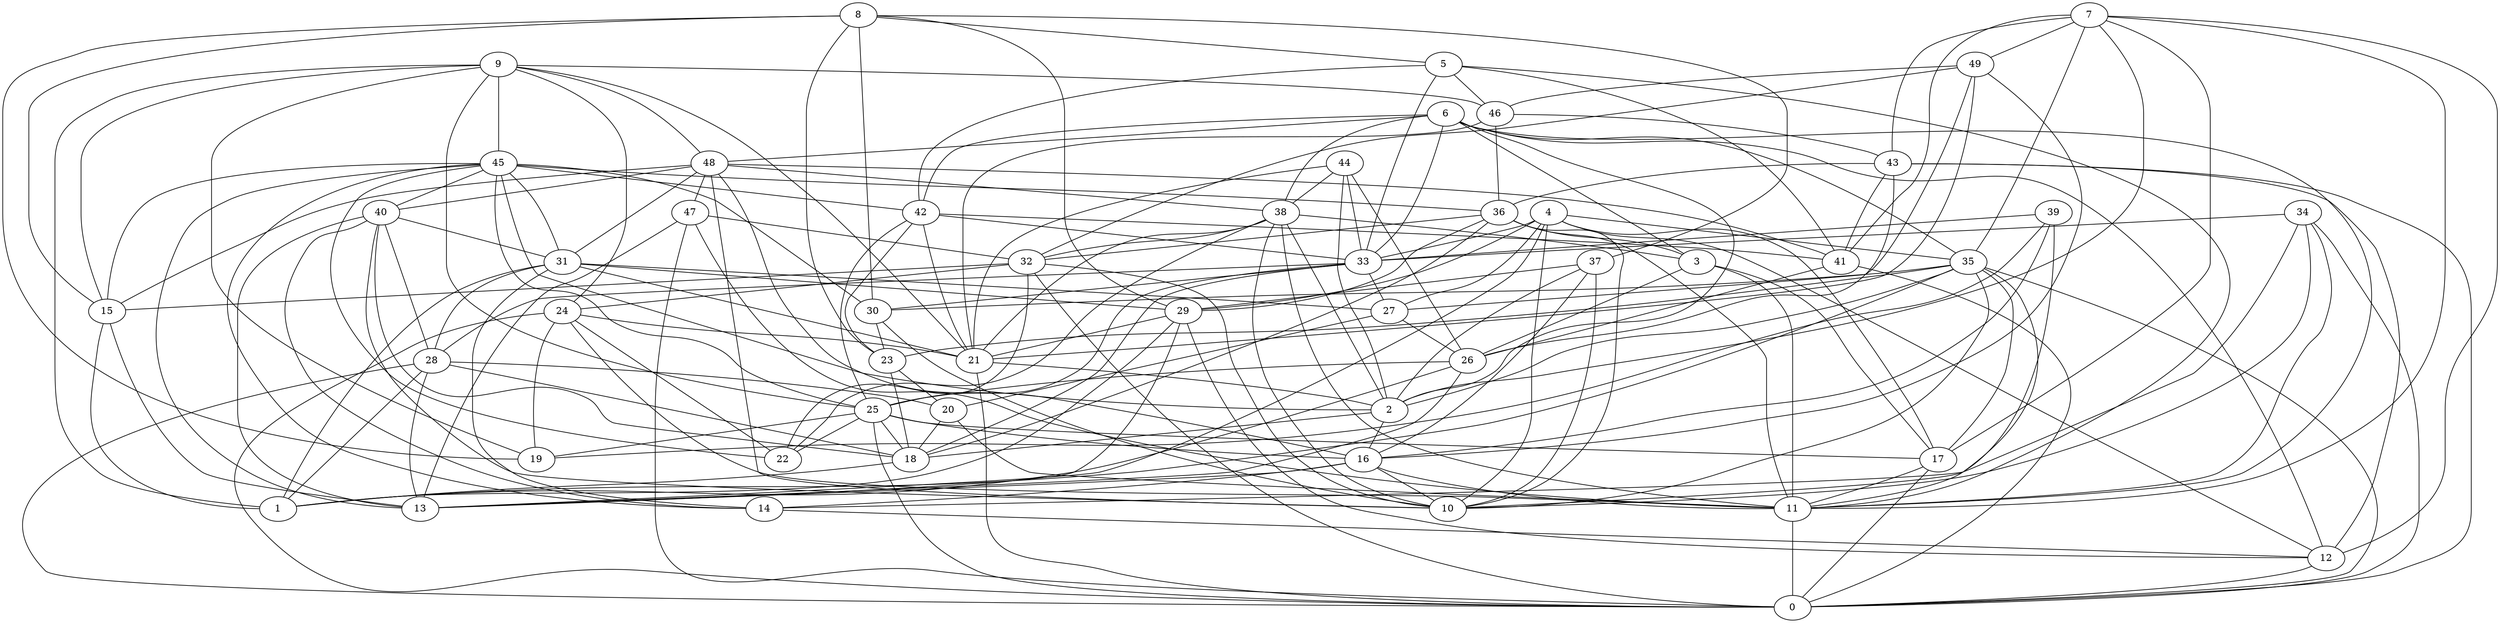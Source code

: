 digraph GG_graph {

subgraph G_graph {
edge [color = black]
"15" -> "1" [dir = none]
"15" -> "13" [dir = none]
"25" -> "19" [dir = none]
"25" -> "0" [dir = none]
"25" -> "18" [dir = none]
"25" -> "16" [dir = none]
"26" -> "1" [dir = none]
"26" -> "13" [dir = none]
"49" -> "21" [dir = none]
"49" -> "32" [dir = none]
"42" -> "41" [dir = none]
"42" -> "25" [dir = none]
"42" -> "33" [dir = none]
"42" -> "21" [dir = none]
"4" -> "33" [dir = none]
"4" -> "12" [dir = none]
"4" -> "10" [dir = none]
"5" -> "41" [dir = none]
"5" -> "46" [dir = none]
"5" -> "33" [dir = none]
"5" -> "42" [dir = none]
"46" -> "21" [dir = none]
"46" -> "36" [dir = none]
"48" -> "47" [dir = none]
"48" -> "41" [dir = none]
"28" -> "20" [dir = none]
"28" -> "1" [dir = none]
"28" -> "13" [dir = none]
"44" -> "33" [dir = none]
"44" -> "26" [dir = none]
"44" -> "2" [dir = none]
"29" -> "12" [dir = none]
"29" -> "13" [dir = none]
"29" -> "21" [dir = none]
"29" -> "1" [dir = none]
"37" -> "29" [dir = none]
"14" -> "12" [dir = none]
"34" -> "33" [dir = none]
"34" -> "10" [dir = none]
"34" -> "0" [dir = none]
"9" -> "24" [dir = none]
"9" -> "45" [dir = none]
"9" -> "19" [dir = none]
"9" -> "48" [dir = none]
"36" -> "11" [dir = none]
"36" -> "32" [dir = none]
"36" -> "3" [dir = none]
"36" -> "18" [dir = none]
"8" -> "19" [dir = none]
"8" -> "30" [dir = none]
"8" -> "37" [dir = none]
"38" -> "22" [dir = none]
"38" -> "11" [dir = none]
"38" -> "10" [dir = none]
"24" -> "19" [dir = none]
"24" -> "22" [dir = none]
"20" -> "11" [dir = none]
"39" -> "19" [dir = none]
"39" -> "16" [dir = none]
"40" -> "18" [dir = none]
"40" -> "14" [dir = none]
"7" -> "17" [dir = none]
"7" -> "11" [dir = none]
"7" -> "43" [dir = none]
"7" -> "35" [dir = none]
"6" -> "11" [dir = none]
"6" -> "48" [dir = none]
"6" -> "33" [dir = none]
"6" -> "3" [dir = none]
"6" -> "2" [dir = none]
"45" -> "15" [dir = none]
"45" -> "36" [dir = none]
"45" -> "30" [dir = none]
"45" -> "22" [dir = none]
"45" -> "13" [dir = none]
"45" -> "31" [dir = none]
"30" -> "23" [dir = none]
"3" -> "26" [dir = none]
"3" -> "11" [dir = none]
"3" -> "17" [dir = none]
"16" -> "13" [dir = none]
"16" -> "14" [dir = none]
"47" -> "32" [dir = none]
"47" -> "11" [dir = none]
"47" -> "0" [dir = none]
"27" -> "26" [dir = none]
"35" -> "17" [dir = none]
"35" -> "11" [dir = none]
"35" -> "1" [dir = none]
"35" -> "23" [dir = none]
"43" -> "26" [dir = none]
"43" -> "12" [dir = none]
"33" -> "25" [dir = none]
"33" -> "27" [dir = none]
"21" -> "2" [dir = none]
"23" -> "18" [dir = none]
"31" -> "27" [dir = none]
"31" -> "29" [dir = none]
"7" -> "12" [dir = none]
"31" -> "21" [dir = none]
"35" -> "10" [dir = none]
"41" -> "26" [dir = none]
"40" -> "31" [dir = none]
"39" -> "10" [dir = none]
"25" -> "22" [dir = none]
"18" -> "1" [dir = none]
"32" -> "10" [dir = none]
"16" -> "11" [dir = none]
"45" -> "40" [dir = none]
"42" -> "23" [dir = none]
"9" -> "15" [dir = none]
"26" -> "25" [dir = none]
"24" -> "0" [dir = none]
"48" -> "16" [dir = none]
"32" -> "15" [dir = none]
"4" -> "35" [dir = none]
"9" -> "46" [dir = none]
"8" -> "5" [dir = none]
"5" -> "11" [dir = none]
"40" -> "10" [dir = none]
"4" -> "29" [dir = none]
"45" -> "2" [dir = none]
"45" -> "42" [dir = none]
"35" -> "0" [dir = none]
"7" -> "41" [dir = none]
"37" -> "10" [dir = none]
"12" -> "0" [dir = none]
"28" -> "0" [dir = none]
"38" -> "21" [dir = none]
"37" -> "16" [dir = none]
"9" -> "1" [dir = none]
"34" -> "11" [dir = none]
"31" -> "28" [dir = none]
"46" -> "43" [dir = none]
"32" -> "0" [dir = none]
"17" -> "11" [dir = none]
"28" -> "18" [dir = none]
"8" -> "15" [dir = none]
"49" -> "27" [dir = none]
"38" -> "32" [dir = none]
"24" -> "21" [dir = none]
"4" -> "17" [dir = none]
"35" -> "2" [dir = none]
"49" -> "16" [dir = none]
"4" -> "27" [dir = none]
"7" -> "2" [dir = none]
"38" -> "2" [dir = none]
"47" -> "13" [dir = none]
"44" -> "21" [dir = none]
"43" -> "41" [dir = none]
"44" -> "38" [dir = none]
"36" -> "10" [dir = none]
"4" -> "13" [dir = none]
"30" -> "10" [dir = none]
"43" -> "0" [dir = none]
"32" -> "22" [dir = none]
"8" -> "29" [dir = none]
"21" -> "0" [dir = none]
"43" -> "36" [dir = none]
"35" -> "30" [dir = none]
"20" -> "18" [dir = none]
"6" -> "35" [dir = none]
"34" -> "14" [dir = none]
"2" -> "18" [dir = none]
"9" -> "21" [dir = none]
"41" -> "0" [dir = none]
"45" -> "25" [dir = none]
"48" -> "10" [dir = none]
"27" -> "20" [dir = none]
"11" -> "0" [dir = none]
"7" -> "49" [dir = none]
"39" -> "33" [dir = none]
"33" -> "28" [dir = none]
"36" -> "29" [dir = none]
"48" -> "40" [dir = none]
"31" -> "1" [dir = none]
"9" -> "25" [dir = none]
"49" -> "46" [dir = none]
"45" -> "14" [dir = none]
"31" -> "14" [dir = none]
"32" -> "24" [dir = none]
"33" -> "18" [dir = none]
"48" -> "31" [dir = none]
"38" -> "3" [dir = none]
"8" -> "23" [dir = none]
"24" -> "11" [dir = none]
"17" -> "0" [dir = none]
"48" -> "38" [dir = none]
"23" -> "20" [dir = none]
"25" -> "17" [dir = none]
"40" -> "28" [dir = none]
"16" -> "10" [dir = none]
"6" -> "12" [dir = none]
"40" -> "13" [dir = none]
"6" -> "38" [dir = none]
"48" -> "15" [dir = none]
"33" -> "30" [dir = none]
"6" -> "42" [dir = none]
"37" -> "2" [dir = none]
"2" -> "16" [dir = none]
}

}
